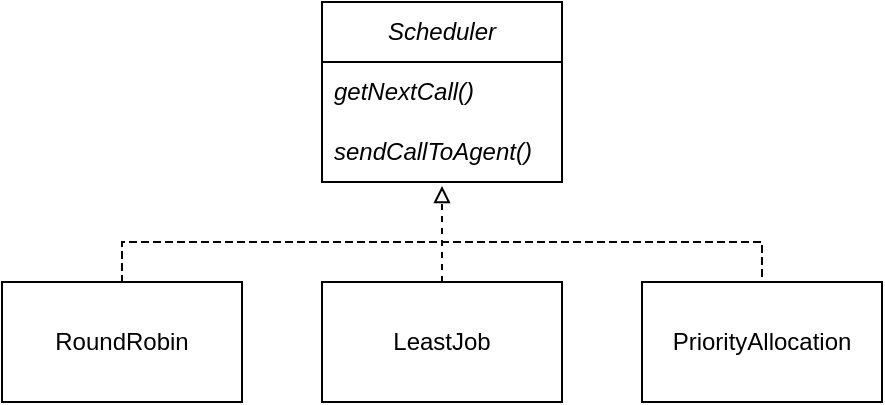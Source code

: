 <mxfile version="22.0.2" type="device">
  <diagram id="C5RBs43oDa-KdzZeNtuy" name="Page-1">
    <mxGraphModel dx="1098" dy="556" grid="1" gridSize="10" guides="1" tooltips="1" connect="1" arrows="1" fold="1" page="1" pageScale="1" pageWidth="827" pageHeight="1169" math="0" shadow="0">
      <root>
        <mxCell id="WIyWlLk6GJQsqaUBKTNV-0" />
        <mxCell id="WIyWlLk6GJQsqaUBKTNV-1" parent="WIyWlLk6GJQsqaUBKTNV-0" />
        <mxCell id="CW-VhCFZA66vPX2yuHMu-21" value="&lt;i&gt;Scheduler&lt;/i&gt;" style="swimlane;fontStyle=0;childLayout=stackLayout;horizontal=1;startSize=30;horizontalStack=0;resizeParent=1;resizeParentMax=0;resizeLast=0;collapsible=1;marginBottom=0;whiteSpace=wrap;html=1;" vertex="1" parent="WIyWlLk6GJQsqaUBKTNV-1">
          <mxGeometry x="280" y="40" width="120" height="90" as="geometry" />
        </mxCell>
        <mxCell id="CW-VhCFZA66vPX2yuHMu-22" value="getNextCall()" style="text;strokeColor=none;fillColor=none;align=left;verticalAlign=middle;spacingLeft=4;spacingRight=4;overflow=hidden;points=[[0,0.5],[1,0.5]];portConstraint=eastwest;rotatable=0;whiteSpace=wrap;html=1;fontStyle=2" vertex="1" parent="CW-VhCFZA66vPX2yuHMu-21">
          <mxGeometry y="30" width="120" height="30" as="geometry" />
        </mxCell>
        <mxCell id="CW-VhCFZA66vPX2yuHMu-23" value="sendCallToAgent()" style="text;strokeColor=none;fillColor=none;align=left;verticalAlign=middle;spacingLeft=4;spacingRight=4;overflow=hidden;points=[[0,0.5],[1,0.5]];portConstraint=eastwest;rotatable=0;whiteSpace=wrap;html=1;fontStyle=2" vertex="1" parent="CW-VhCFZA66vPX2yuHMu-21">
          <mxGeometry y="60" width="120" height="30" as="geometry" />
        </mxCell>
        <mxCell id="CW-VhCFZA66vPX2yuHMu-25" value="PriorityAllocation" style="rounded=0;whiteSpace=wrap;html=1;" vertex="1" parent="WIyWlLk6GJQsqaUBKTNV-1">
          <mxGeometry x="440" y="180" width="120" height="60" as="geometry" />
        </mxCell>
        <mxCell id="CW-VhCFZA66vPX2yuHMu-26" value="LeastJob" style="rounded=0;whiteSpace=wrap;html=1;" vertex="1" parent="WIyWlLk6GJQsqaUBKTNV-1">
          <mxGeometry x="280" y="180" width="120" height="60" as="geometry" />
        </mxCell>
        <mxCell id="CW-VhCFZA66vPX2yuHMu-27" value="RoundRobin" style="rounded=0;whiteSpace=wrap;html=1;" vertex="1" parent="WIyWlLk6GJQsqaUBKTNV-1">
          <mxGeometry x="120" y="180" width="120" height="60" as="geometry" />
        </mxCell>
        <mxCell id="CW-VhCFZA66vPX2yuHMu-28" value="" style="shape=partialRectangle;whiteSpace=wrap;html=1;bottom=1;right=1;left=1;top=0;fillColor=none;routingCenterX=-0.5;rotation=-180;dashed=1;" vertex="1" parent="WIyWlLk6GJQsqaUBKTNV-1">
          <mxGeometry x="180" y="160" width="320" height="20" as="geometry" />
        </mxCell>
        <mxCell id="CW-VhCFZA66vPX2yuHMu-29" value="" style="endArrow=block;html=1;rounded=0;entryX=0.5;entryY=1.067;entryDx=0;entryDy=0;entryPerimeter=0;exitX=0.5;exitY=0;exitDx=0;exitDy=0;dashed=1;endFill=0;" edge="1" parent="WIyWlLk6GJQsqaUBKTNV-1" source="CW-VhCFZA66vPX2yuHMu-28" target="CW-VhCFZA66vPX2yuHMu-23">
          <mxGeometry width="50" height="50" relative="1" as="geometry">
            <mxPoint x="390" y="310" as="sourcePoint" />
            <mxPoint x="440" y="260" as="targetPoint" />
          </mxGeometry>
        </mxCell>
      </root>
    </mxGraphModel>
  </diagram>
</mxfile>
